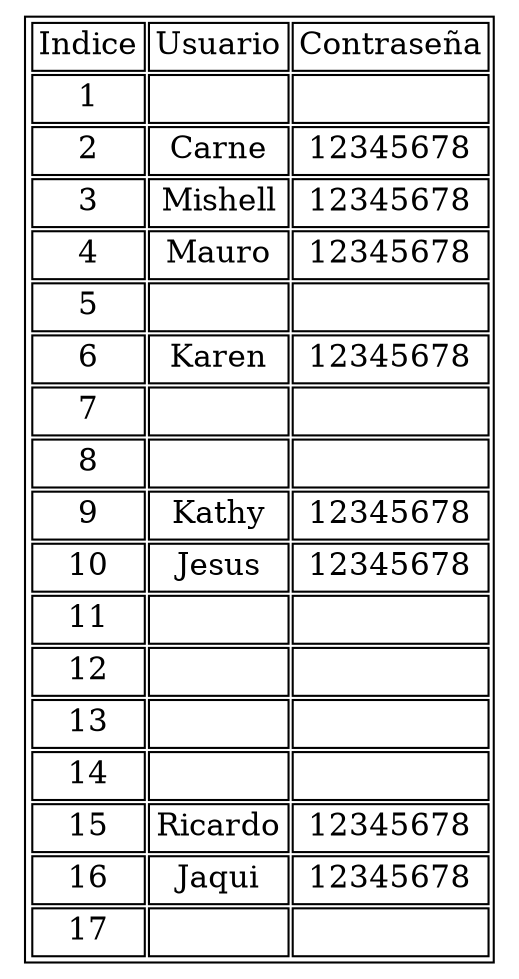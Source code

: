 digraph test {
    graph [ratio=fill];
    node [label="\N", fontsize=15, shape=plaintext];
    arset [label=<
        <TABLE ALIGN="LEFT">
            <TR>
                <TD>Indice</TD>
                <TD>Usuario</TD>
	      <TD>Contraseña</TD>
            </TR>
<TR>
<TD>
1
</TD>
<TD>

</TD>
<TD>

</TD>
</TR>
<TR>
<TD>
2
</TD>
<TD>
Carne
</TD>
<TD>
12345678
</TD>
</TR>
<TR>
<TD>
3
</TD>
<TD>
Mishell
</TD>
<TD>
12345678
</TD>
</TR>
<TR>
<TD>
4
</TD>
<TD>
Mauro
</TD>
<TD>
12345678
</TD>
</TR>
<TR>
<TD>
5
</TD>
<TD>

</TD>
<TD>

</TD>
</TR>
<TR>
<TD>
6
</TD>
<TD>
Karen
</TD>
<TD>
12345678
</TD>
</TR>
<TR>
<TD>
7
</TD>
<TD>

</TD>
<TD>

</TD>
</TR>
<TR>
<TD>
8
</TD>
<TD>

</TD>
<TD>

</TD>
</TR>
<TR>
<TD>
9
</TD>
<TD>
Kathy
</TD>
<TD>
12345678
</TD>
</TR>
<TR>
<TD>
10
</TD>
<TD>
Jesus
</TD>
<TD>
12345678
</TD>
</TR>
<TR>
<TD>
11
</TD>
<TD>

</TD>
<TD>

</TD>
</TR>
<TR>
<TD>
12
</TD>
<TD>

</TD>
<TD>

</TD>
</TR>
<TR>
<TD>
13
</TD>
<TD>

</TD>
<TD>

</TD>
</TR>
<TR>
<TD>
14
</TD>
<TD>

</TD>
<TD>

</TD>
</TR>
<TR>
<TD>
15
</TD>
<TD>
Ricardo
</TD>
<TD>
12345678
</TD>
</TR>
<TR>
<TD>
16
</TD>
<TD>
Jaqui
</TD>
<TD>
12345678
</TD>
</TR>
<TR>
<TD>
17
</TD>
<TD>

</TD>
<TD>

</TD>
</TR>
 </TABLE>
    >, ];
}
